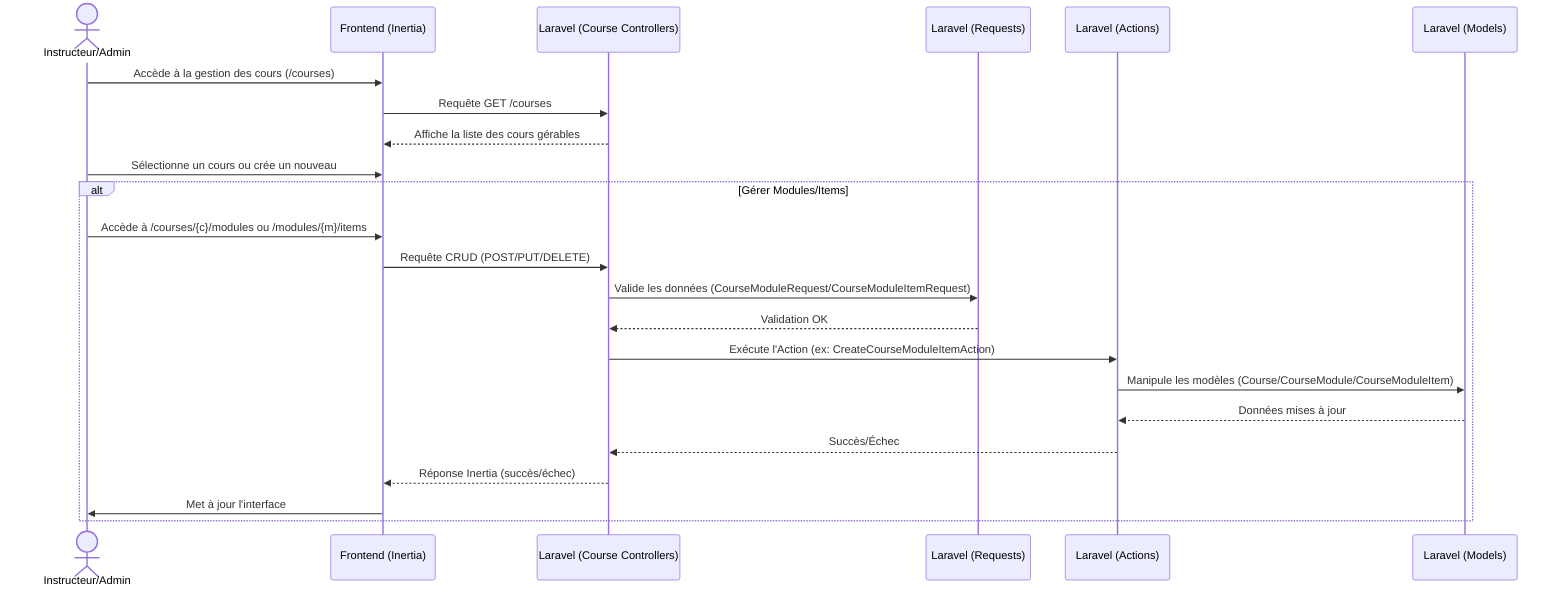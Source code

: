 sequenceDiagram
    actor IA as Instructeur/Admin
    participant F as Frontend (Inertia)
    participant LCC as Laravel (Course Controllers)
    participant LR as Laravel (Requests)
    participant LA as Laravel (Actions)
    participant LM as Laravel (Models)

    IA->>F: Accède à la gestion des cours (/courses)
    F->>LCC: Requête GET /courses
    LCC-->>F: Affiche la liste des cours gérables
    IA->>F: Sélectionne un cours ou crée un nouveau
    alt Gérer Modules/Items
        IA->>F: Accède à /courses/{c}/modules ou /modules/{m}/items
        F->>LCC: Requête CRUD (POST/PUT/DELETE)
        LCC->>LR: Valide les données (CourseModuleRequest/CourseModuleItemRequest)
        LR-->>LCC: Validation OK
        LCC->>LA: Exécute l'Action (ex: CreateCourseModuleItemAction)
        LA->>LM: Manipule les modèles (Course/CourseModule/CourseModuleItem)
        LM-->>LA: Données mises à jour
        LA-->>LCC: Succès/Échec
        LCC-->>F: Réponse Inertia (succès/échec)
        F->>IA: Met à jour l'interface
    end